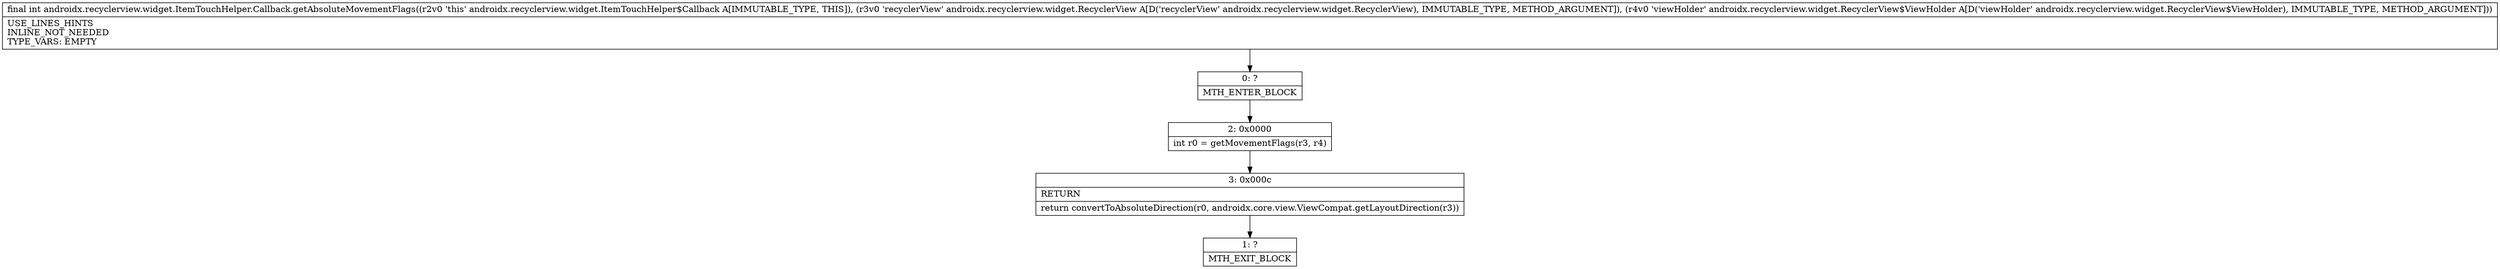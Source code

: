 digraph "CFG forandroidx.recyclerview.widget.ItemTouchHelper.Callback.getAbsoluteMovementFlags(Landroidx\/recyclerview\/widget\/RecyclerView;Landroidx\/recyclerview\/widget\/RecyclerView$ViewHolder;)I" {
Node_0 [shape=record,label="{0\:\ ?|MTH_ENTER_BLOCK\l}"];
Node_2 [shape=record,label="{2\:\ 0x0000|int r0 = getMovementFlags(r3, r4)\l}"];
Node_3 [shape=record,label="{3\:\ 0x000c|RETURN\l|return convertToAbsoluteDirection(r0, androidx.core.view.ViewCompat.getLayoutDirection(r3))\l}"];
Node_1 [shape=record,label="{1\:\ ?|MTH_EXIT_BLOCK\l}"];
MethodNode[shape=record,label="{final int androidx.recyclerview.widget.ItemTouchHelper.Callback.getAbsoluteMovementFlags((r2v0 'this' androidx.recyclerview.widget.ItemTouchHelper$Callback A[IMMUTABLE_TYPE, THIS]), (r3v0 'recyclerView' androidx.recyclerview.widget.RecyclerView A[D('recyclerView' androidx.recyclerview.widget.RecyclerView), IMMUTABLE_TYPE, METHOD_ARGUMENT]), (r4v0 'viewHolder' androidx.recyclerview.widget.RecyclerView$ViewHolder A[D('viewHolder' androidx.recyclerview.widget.RecyclerView$ViewHolder), IMMUTABLE_TYPE, METHOD_ARGUMENT]))  | USE_LINES_HINTS\lINLINE_NOT_NEEDED\lTYPE_VARS: EMPTY\l}"];
MethodNode -> Node_0;Node_0 -> Node_2;
Node_2 -> Node_3;
Node_3 -> Node_1;
}

